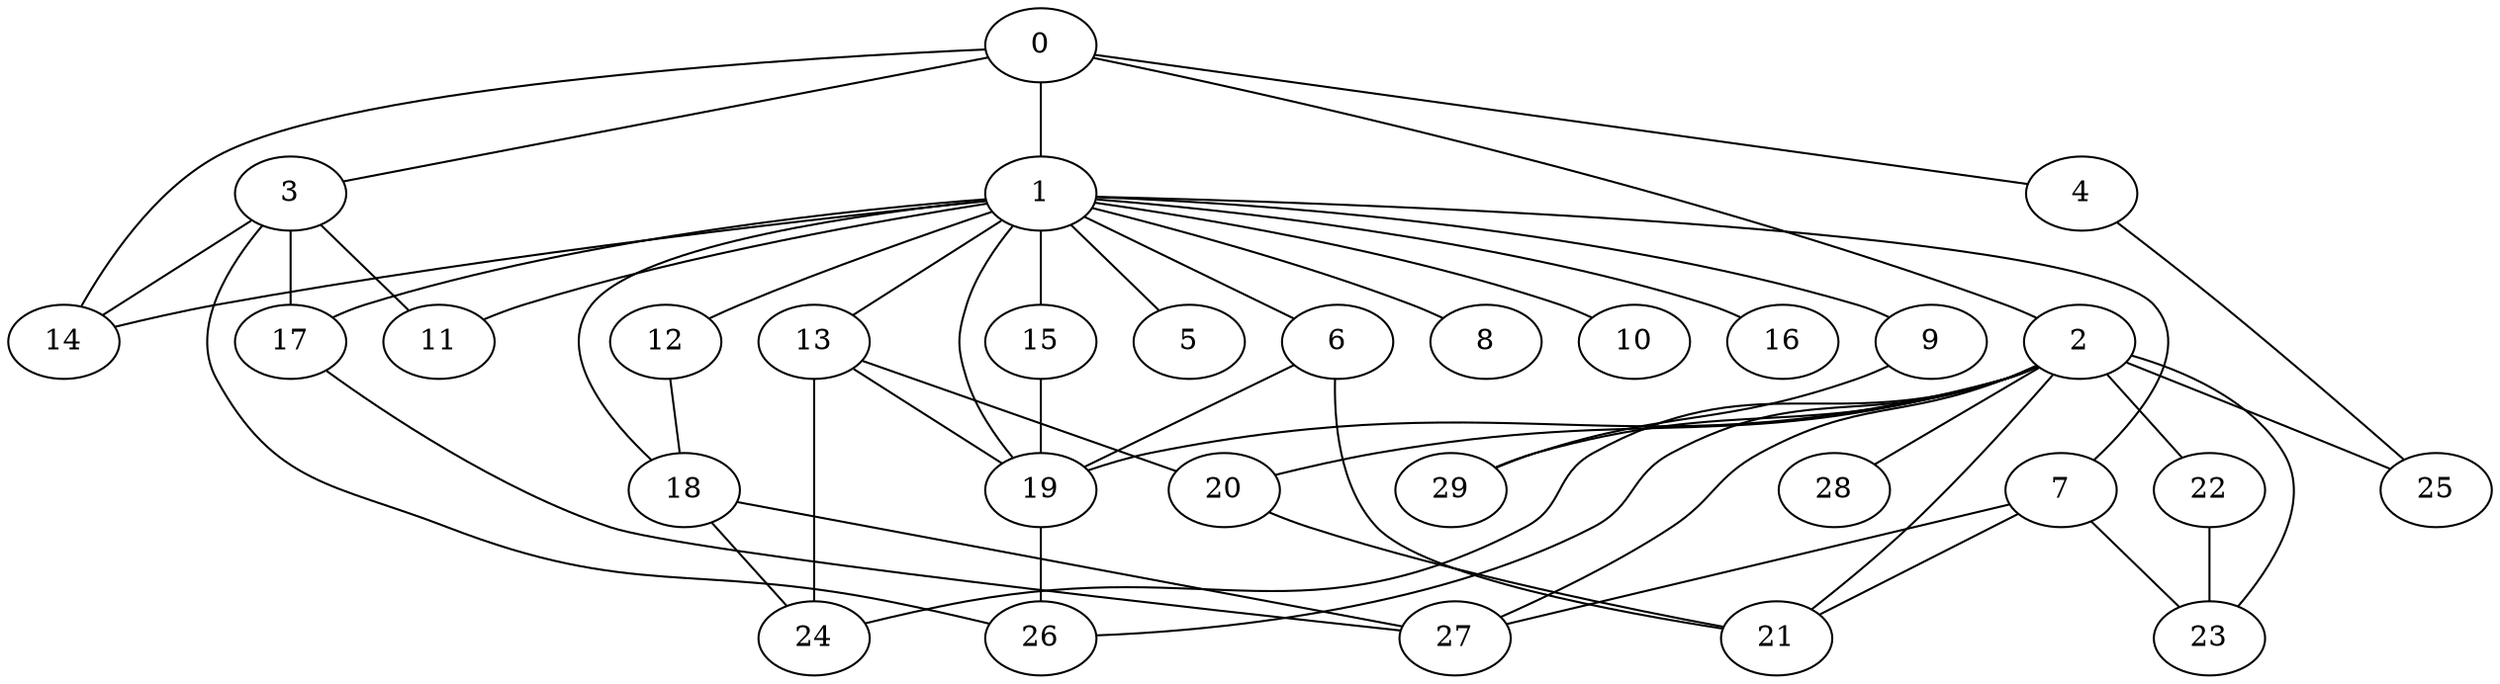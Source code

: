 
graph graphname {
    0 -- 1
0 -- 2
0 -- 3
0 -- 4
0 -- 14
1 -- 5
1 -- 6
1 -- 7
1 -- 8
1 -- 9
1 -- 10
1 -- 11
1 -- 12
1 -- 13
1 -- 14
1 -- 15
1 -- 16
1 -- 17
1 -- 18
1 -- 19
2 -- 20
2 -- 21
2 -- 22
2 -- 23
2 -- 24
2 -- 25
2 -- 26
2 -- 27
2 -- 28
2 -- 29
2 -- 19
3 -- 11
3 -- 17
3 -- 14
3 -- 26
4 -- 25
6 -- 21
6 -- 19
7 -- 21
7 -- 23
7 -- 27
9 -- 29
12 -- 18
13 -- 20
13 -- 24
13 -- 19
15 -- 19
17 -- 27
18 -- 27
18 -- 24
19 -- 26
20 -- 21
22 -- 23

}

